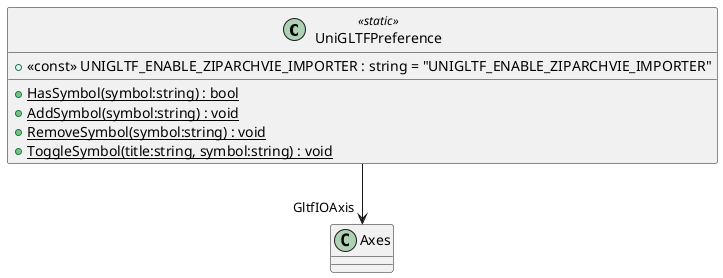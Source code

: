@startuml
class UniGLTFPreference <<static>> {
    + <<const>> UNIGLTF_ENABLE_ZIPARCHVIE_IMPORTER : string = "UNIGLTF_ENABLE_ZIPARCHVIE_IMPORTER"
    + {static} HasSymbol(symbol:string) : bool
    + {static} AddSymbol(symbol:string) : void
    + {static} RemoveSymbol(symbol:string) : void
    + {static} ToggleSymbol(title:string, symbol:string) : void
}
UniGLTFPreference --> "GltfIOAxis" Axes
@enduml
